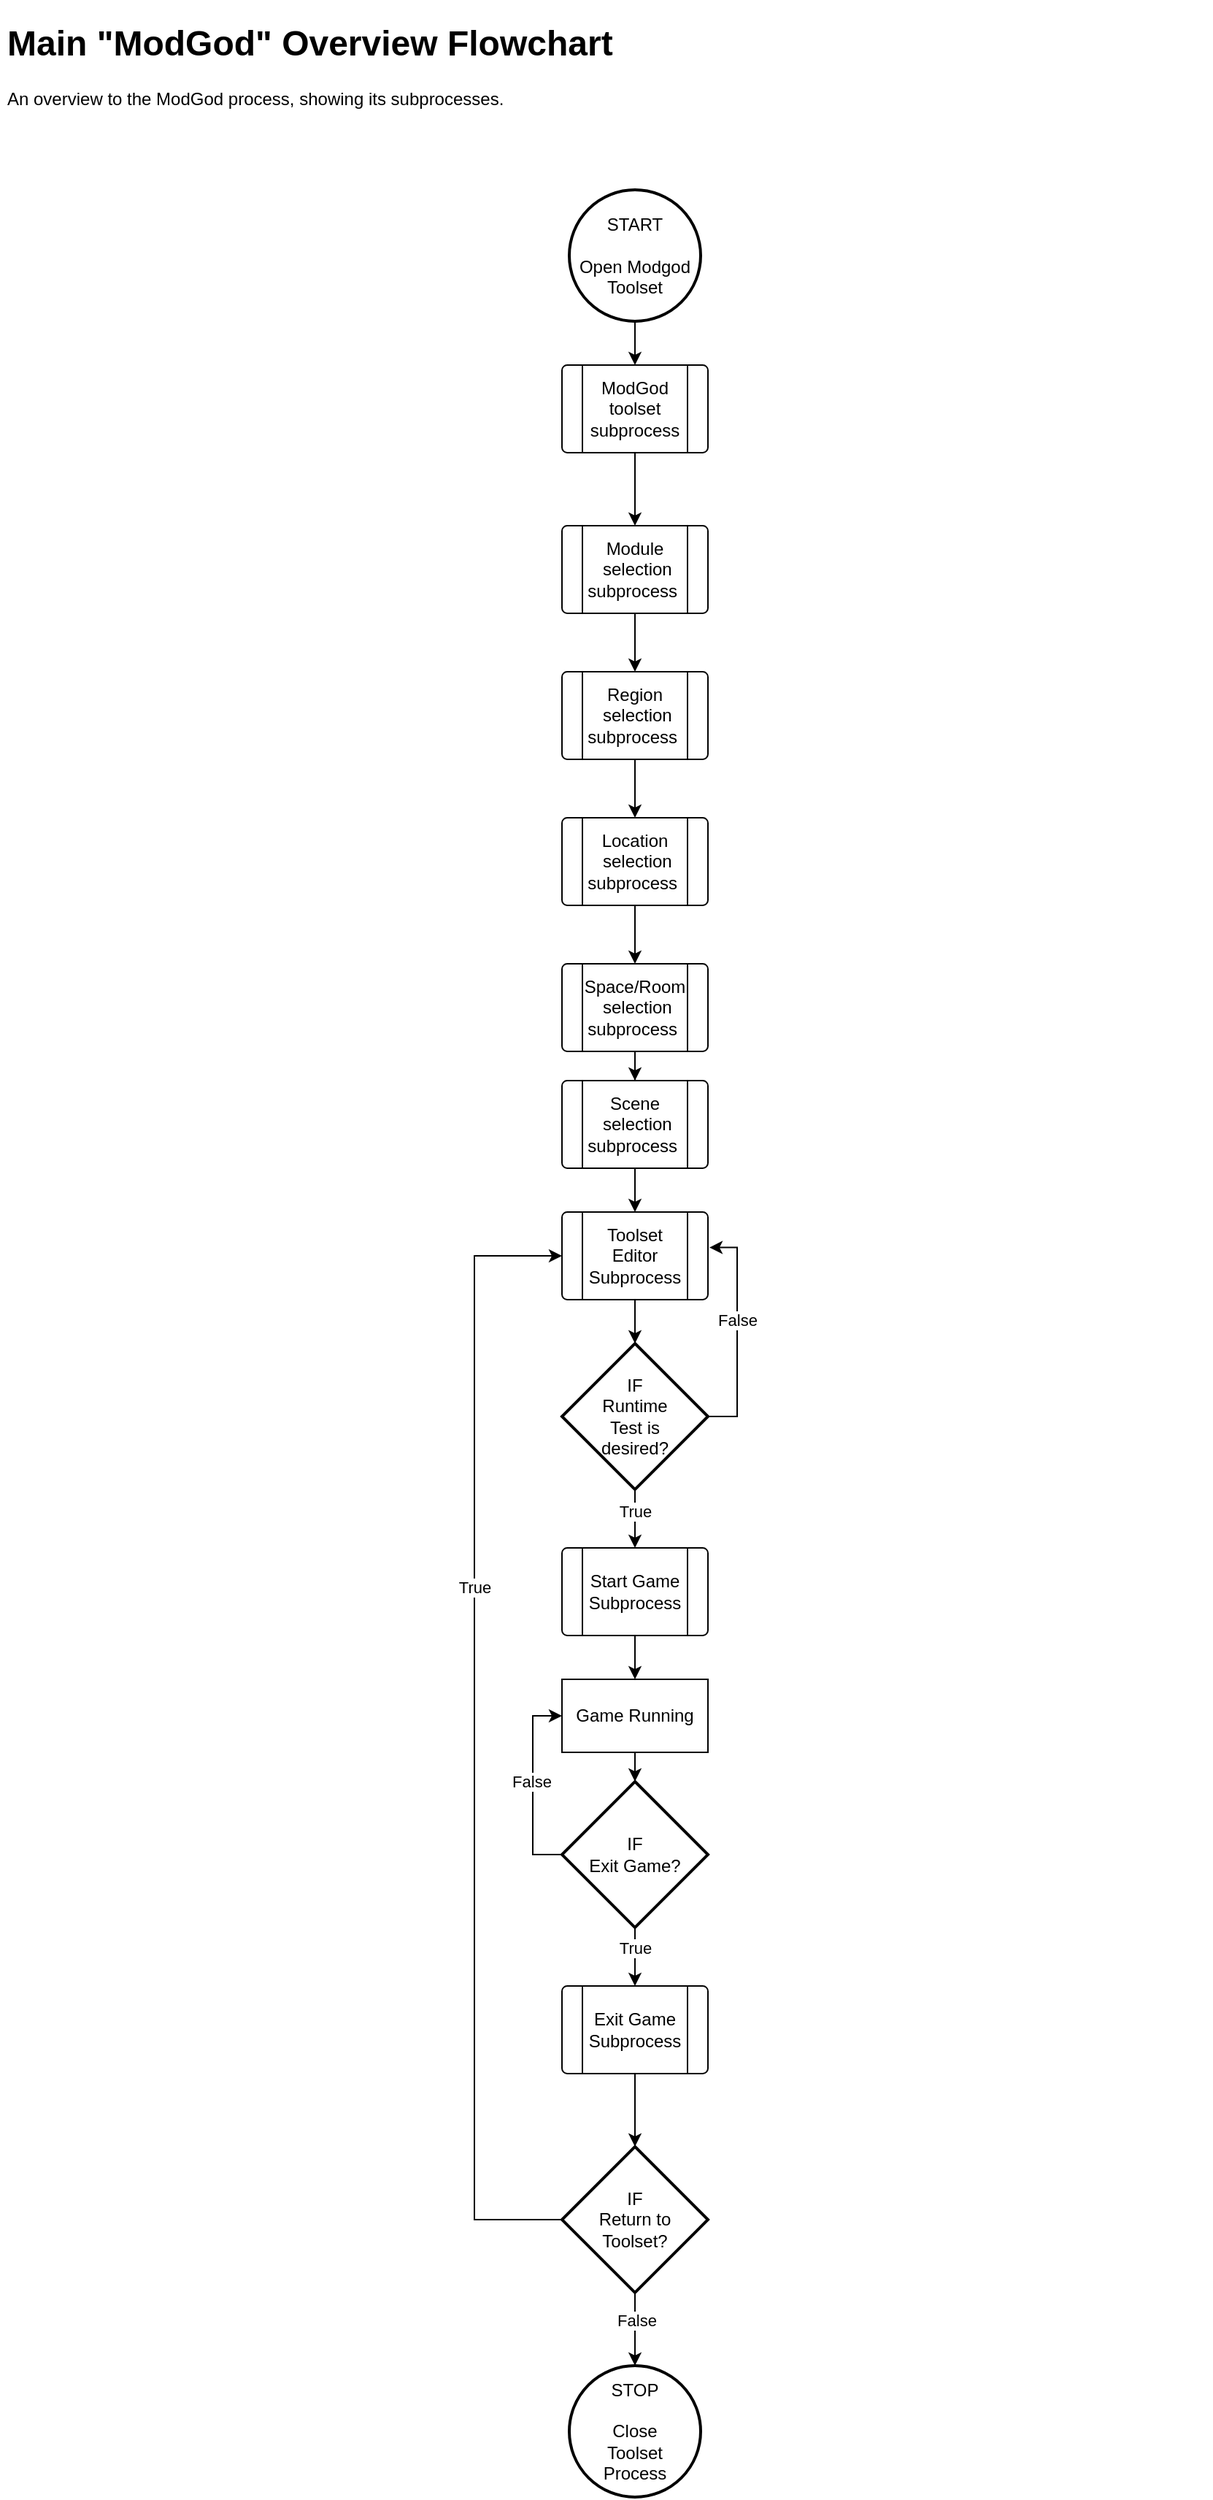 <mxfile version="20.6.2" type="device"><diagram id="zRx6mBnDStIuMqTZuLI2" name="Page-1"><mxGraphModel dx="1648" dy="820" grid="1" gridSize="10" guides="1" tooltips="1" connect="1" arrows="1" fold="1" page="1" pageScale="1" pageWidth="850" pageHeight="1100" math="0" shadow="0"><root><mxCell id="0"/><mxCell id="1" parent="0"/><mxCell id="IPpl7k7P6EEZoNNVX-f9-40" style="edgeStyle=orthogonalEdgeStyle;rounded=0;orthogonalLoop=1;jettySize=auto;html=1;entryX=0.5;entryY=0;entryDx=0;entryDy=0;" parent="1" source="IPpl7k7P6EEZoNNVX-f9-1" target="IPpl7k7P6EEZoNNVX-f9-3" edge="1"><mxGeometry relative="1" as="geometry"/></mxCell><mxCell id="IPpl7k7P6EEZoNNVX-f9-1" value="START&lt;br&gt;&lt;br&gt;Open Modgod&lt;br&gt;Toolset" style="strokeWidth=2;html=1;shape=mxgraph.flowchart.start_2;whiteSpace=wrap;" parent="1" vertex="1"><mxGeometry x="400" y="130" width="90" height="90" as="geometry"/></mxCell><mxCell id="IPpl7k7P6EEZoNNVX-f9-41" style="edgeStyle=orthogonalEdgeStyle;rounded=0;orthogonalLoop=1;jettySize=auto;html=1;entryX=0.5;entryY=0;entryDx=0;entryDy=0;" parent="1" source="IPpl7k7P6EEZoNNVX-f9-3" target="IPpl7k7P6EEZoNNVX-f9-37" edge="1"><mxGeometry relative="1" as="geometry"/></mxCell><mxCell id="IPpl7k7P6EEZoNNVX-f9-3" value="ModGod toolset subprocess" style="verticalLabelPosition=middle;verticalAlign=middle;html=1;shape=process;whiteSpace=wrap;rounded=1;size=0.14;arcSize=6;labelPosition=center;align=center;" parent="1" vertex="1"><mxGeometry x="395" y="250" width="100" height="60" as="geometry"/></mxCell><mxCell id="Nx1hkX323rdk_XEKobkm-50" style="edgeStyle=orthogonalEdgeStyle;rounded=0;orthogonalLoop=1;jettySize=auto;html=1;exitX=0.5;exitY=1;exitDx=0;exitDy=0;entryX=0.5;entryY=0;entryDx=0;entryDy=0;" parent="1" source="IPpl7k7P6EEZoNNVX-f9-37" target="Nx1hkX323rdk_XEKobkm-49" edge="1"><mxGeometry relative="1" as="geometry"/></mxCell><mxCell id="IPpl7k7P6EEZoNNVX-f9-37" value="Module&lt;br&gt;&amp;nbsp;selection subprocess&amp;nbsp;" style="verticalLabelPosition=middle;verticalAlign=middle;html=1;shape=process;whiteSpace=wrap;rounded=1;size=0.14;arcSize=6;labelPosition=center;align=center;" parent="1" vertex="1"><mxGeometry x="395" y="360" width="100" height="60" as="geometry"/></mxCell><mxCell id="cRr7KaG37jPe4uS1U7Yd-27" style="edgeStyle=orthogonalEdgeStyle;rounded=0;orthogonalLoop=1;jettySize=auto;html=1;exitX=0.5;exitY=1;exitDx=0;exitDy=0;" parent="1" source="Nx1hkX323rdk_XEKobkm-48" target="Nx1hkX323rdk_XEKobkm-15" edge="1"><mxGeometry relative="1" as="geometry"><mxPoint x="445" y="850" as="targetPoint"/><mxPoint x="445" y="790" as="sourcePoint"/></mxGeometry></mxCell><mxCell id="cRr7KaG37jPe4uS1U7Yd-46" style="edgeStyle=orthogonalEdgeStyle;rounded=0;orthogonalLoop=1;jettySize=auto;html=1;exitX=0.5;exitY=1;exitDx=0;exitDy=0;exitPerimeter=0;entryX=0.5;entryY=0;entryDx=0;entryDy=0;" parent="1" source="cRr7KaG37jPe4uS1U7Yd-45" target="cRr7KaG37jPe4uS1U7Yd-47" edge="1"><mxGeometry relative="1" as="geometry"><mxPoint x="445" y="1090" as="targetPoint"/></mxGeometry></mxCell><mxCell id="cRr7KaG37jPe4uS1U7Yd-50" value="True" style="edgeLabel;html=1;align=center;verticalAlign=middle;resizable=0;points=[];" parent="cRr7KaG37jPe4uS1U7Yd-46" vertex="1" connectable="0"><mxGeometry x="-0.24" relative="1" as="geometry"><mxPoint as="offset"/></mxGeometry></mxCell><mxCell id="Nx1hkX323rdk_XEKobkm-60" style="edgeStyle=orthogonalEdgeStyle;rounded=0;orthogonalLoop=1;jettySize=auto;html=1;exitX=1;exitY=0.5;exitDx=0;exitDy=0;exitPerimeter=0;entryX=1.01;entryY=0.405;entryDx=0;entryDy=0;entryPerimeter=0;" parent="1" source="cRr7KaG37jPe4uS1U7Yd-45" target="Nx1hkX323rdk_XEKobkm-15" edge="1"><mxGeometry relative="1" as="geometry"/></mxCell><mxCell id="Nx1hkX323rdk_XEKobkm-61" value="False" style="edgeLabel;html=1;align=center;verticalAlign=middle;resizable=0;points=[];" parent="Nx1hkX323rdk_XEKobkm-60" vertex="1" connectable="0"><mxGeometry x="0.115" relative="1" as="geometry"><mxPoint as="offset"/></mxGeometry></mxCell><mxCell id="cRr7KaG37jPe4uS1U7Yd-45" value="IF&lt;br&gt;Runtime&lt;br&gt;Test is&lt;br&gt;desired?" style="strokeWidth=2;html=1;shape=mxgraph.flowchart.decision;whiteSpace=wrap;" parent="1" vertex="1"><mxGeometry x="395" y="920" width="100" height="100" as="geometry"/></mxCell><mxCell id="Nx1hkX323rdk_XEKobkm-22" style="edgeStyle=orthogonalEdgeStyle;rounded=0;orthogonalLoop=1;jettySize=auto;html=1;exitX=0.5;exitY=1;exitDx=0;exitDy=0;" parent="1" source="cRr7KaG37jPe4uS1U7Yd-47" target="Nx1hkX323rdk_XEKobkm-21" edge="1"><mxGeometry relative="1" as="geometry"/></mxCell><mxCell id="cRr7KaG37jPe4uS1U7Yd-47" value="Start Game&lt;br&gt;Subprocess" style="verticalLabelPosition=middle;verticalAlign=middle;html=1;shape=process;whiteSpace=wrap;rounded=1;size=0.14;arcSize=6;labelPosition=center;align=center;" parent="1" vertex="1"><mxGeometry x="395" y="1060" width="100" height="60" as="geometry"/></mxCell><mxCell id="Nx1hkX323rdk_XEKobkm-33" style="edgeStyle=orthogonalEdgeStyle;rounded=0;orthogonalLoop=1;jettySize=auto;html=1;exitX=0.5;exitY=1;exitDx=0;exitDy=0;entryX=0.5;entryY=0;entryDx=0;entryDy=0;entryPerimeter=0;" parent="1" source="cRr7KaG37jPe4uS1U7Yd-54" target="Nx1hkX323rdk_XEKobkm-32" edge="1"><mxGeometry relative="1" as="geometry"/></mxCell><mxCell id="cRr7KaG37jPe4uS1U7Yd-54" value="Exit Game&lt;br&gt;Subprocess" style="verticalLabelPosition=middle;verticalAlign=middle;html=1;shape=process;whiteSpace=wrap;rounded=1;size=0.14;arcSize=6;labelPosition=center;align=center;" parent="1" vertex="1"><mxGeometry x="395" y="1360" width="100" height="60" as="geometry"/></mxCell><mxCell id="Nx1hkX323rdk_XEKobkm-16" style="edgeStyle=orthogonalEdgeStyle;rounded=0;orthogonalLoop=1;jettySize=auto;html=1;exitX=0.5;exitY=1;exitDx=0;exitDy=0;entryX=0.5;entryY=0;entryDx=0;entryDy=0;entryPerimeter=0;" parent="1" source="Nx1hkX323rdk_XEKobkm-15" target="cRr7KaG37jPe4uS1U7Yd-45" edge="1"><mxGeometry relative="1" as="geometry"/></mxCell><mxCell id="Nx1hkX323rdk_XEKobkm-15" value="Toolset&lt;br&gt;Editor&lt;br&gt;Subprocess" style="verticalLabelPosition=middle;verticalAlign=middle;html=1;shape=process;whiteSpace=wrap;rounded=1;size=0.14;arcSize=6;labelPosition=center;align=center;" parent="1" vertex="1"><mxGeometry x="395" y="830" width="100" height="60" as="geometry"/></mxCell><mxCell id="Nx1hkX323rdk_XEKobkm-24" style="edgeStyle=orthogonalEdgeStyle;rounded=0;orthogonalLoop=1;jettySize=auto;html=1;exitX=0.5;exitY=1;exitDx=0;exitDy=0;entryX=0.5;entryY=0;entryDx=0;entryDy=0;entryPerimeter=0;" parent="1" source="Nx1hkX323rdk_XEKobkm-21" target="Nx1hkX323rdk_XEKobkm-23" edge="1"><mxGeometry relative="1" as="geometry"/></mxCell><mxCell id="Nx1hkX323rdk_XEKobkm-21" value="Game Running" style="rounded=0;whiteSpace=wrap;html=1;" parent="1" vertex="1"><mxGeometry x="395" y="1150" width="100" height="50" as="geometry"/></mxCell><mxCell id="Nx1hkX323rdk_XEKobkm-25" style="edgeStyle=orthogonalEdgeStyle;rounded=0;orthogonalLoop=1;jettySize=auto;html=1;exitX=0.5;exitY=1;exitDx=0;exitDy=0;exitPerimeter=0;entryX=0.5;entryY=0;entryDx=0;entryDy=0;" parent="1" source="Nx1hkX323rdk_XEKobkm-23" target="cRr7KaG37jPe4uS1U7Yd-54" edge="1"><mxGeometry relative="1" as="geometry"/></mxCell><mxCell id="Nx1hkX323rdk_XEKobkm-26" value="True" style="edgeLabel;html=1;align=center;verticalAlign=middle;resizable=0;points=[];" parent="Nx1hkX323rdk_XEKobkm-25" vertex="1" connectable="0"><mxGeometry x="-0.289" relative="1" as="geometry"><mxPoint as="offset"/></mxGeometry></mxCell><mxCell id="Nx1hkX323rdk_XEKobkm-29" style="edgeStyle=orthogonalEdgeStyle;rounded=0;orthogonalLoop=1;jettySize=auto;html=1;exitX=0;exitY=0.5;exitDx=0;exitDy=0;exitPerimeter=0;entryX=0;entryY=0.5;entryDx=0;entryDy=0;" parent="1" source="Nx1hkX323rdk_XEKobkm-23" target="Nx1hkX323rdk_XEKobkm-21" edge="1"><mxGeometry relative="1" as="geometry"/></mxCell><mxCell id="Nx1hkX323rdk_XEKobkm-30" value="False" style="edgeLabel;html=1;align=center;verticalAlign=middle;resizable=0;points=[];" parent="Nx1hkX323rdk_XEKobkm-29" vertex="1" connectable="0"><mxGeometry x="0.036" y="1" relative="1" as="geometry"><mxPoint as="offset"/></mxGeometry></mxCell><mxCell id="Nx1hkX323rdk_XEKobkm-23" value="IF&lt;br&gt;Exit Game?" style="strokeWidth=2;html=1;shape=mxgraph.flowchart.decision;whiteSpace=wrap;" parent="1" vertex="1"><mxGeometry x="395" y="1220" width="100" height="100" as="geometry"/></mxCell><mxCell id="Nx1hkX323rdk_XEKobkm-35" style="edgeStyle=orthogonalEdgeStyle;rounded=0;orthogonalLoop=1;jettySize=auto;html=1;entryX=0;entryY=0.5;entryDx=0;entryDy=0;" parent="1" source="Nx1hkX323rdk_XEKobkm-32" target="Nx1hkX323rdk_XEKobkm-15" edge="1"><mxGeometry relative="1" as="geometry"><mxPoint x="345" y="1520.0" as="targetPoint"/><Array as="points"><mxPoint x="335" y="1520"/><mxPoint x="335" y="860"/></Array></mxGeometry></mxCell><mxCell id="Nx1hkX323rdk_XEKobkm-39" value="True" style="edgeLabel;html=1;align=center;verticalAlign=middle;resizable=0;points=[];" parent="Nx1hkX323rdk_XEKobkm-35" vertex="1" connectable="0"><mxGeometry x="0.266" relative="1" as="geometry"><mxPoint as="offset"/></mxGeometry></mxCell><mxCell id="Nx1hkX323rdk_XEKobkm-40" style="edgeStyle=orthogonalEdgeStyle;rounded=0;orthogonalLoop=1;jettySize=auto;html=1;exitX=0.5;exitY=1;exitDx=0;exitDy=0;exitPerimeter=0;entryX=0.5;entryY=0;entryDx=0;entryDy=0;entryPerimeter=0;" parent="1" source="Nx1hkX323rdk_XEKobkm-32" target="Nx1hkX323rdk_XEKobkm-43" edge="1"><mxGeometry relative="1" as="geometry"><mxPoint x="445.069" y="1650" as="targetPoint"/><Array as="points"/></mxGeometry></mxCell><mxCell id="Nx1hkX323rdk_XEKobkm-41" value="False" style="edgeLabel;html=1;align=center;verticalAlign=middle;resizable=0;points=[];" parent="Nx1hkX323rdk_XEKobkm-40" vertex="1" connectable="0"><mxGeometry x="-0.261" y="1" relative="1" as="geometry"><mxPoint as="offset"/></mxGeometry></mxCell><mxCell id="Nx1hkX323rdk_XEKobkm-32" value="IF&lt;br&gt;Return to&lt;br&gt;Toolset?" style="strokeWidth=2;html=1;shape=mxgraph.flowchart.decision;whiteSpace=wrap;" parent="1" vertex="1"><mxGeometry x="395" y="1470" width="100" height="100" as="geometry"/></mxCell><mxCell id="Nx1hkX323rdk_XEKobkm-43" value="STOP&lt;br&gt;&lt;br&gt;Close&lt;br&gt;Toolset&lt;br&gt;Process" style="strokeWidth=2;html=1;shape=mxgraph.flowchart.start_2;whiteSpace=wrap;" parent="1" vertex="1"><mxGeometry x="400" y="1620" width="90" height="90" as="geometry"/></mxCell><mxCell id="Nx1hkX323rdk_XEKobkm-48" value="Scene&lt;br&gt;&amp;nbsp;selection subprocess&amp;nbsp;" style="verticalLabelPosition=middle;verticalAlign=middle;html=1;shape=process;whiteSpace=wrap;rounded=1;size=0.14;arcSize=6;labelPosition=center;align=center;" parent="1" vertex="1"><mxGeometry x="395" y="740" width="100" height="60" as="geometry"/></mxCell><mxCell id="Nx1hkX323rdk_XEKobkm-54" style="edgeStyle=orthogonalEdgeStyle;rounded=0;orthogonalLoop=1;jettySize=auto;html=1;exitX=0.5;exitY=1;exitDx=0;exitDy=0;entryX=0.5;entryY=0;entryDx=0;entryDy=0;" parent="1" source="Nx1hkX323rdk_XEKobkm-49" target="Nx1hkX323rdk_XEKobkm-52" edge="1"><mxGeometry relative="1" as="geometry"/></mxCell><mxCell id="Nx1hkX323rdk_XEKobkm-49" value="Region&lt;br&gt;&amp;nbsp;selection subprocess&amp;nbsp;" style="verticalLabelPosition=middle;verticalAlign=middle;html=1;shape=process;whiteSpace=wrap;rounded=1;size=0.14;arcSize=6;labelPosition=center;align=center;" parent="1" vertex="1"><mxGeometry x="395" y="460" width="100" height="60" as="geometry"/></mxCell><mxCell id="Nx1hkX323rdk_XEKobkm-56" style="edgeStyle=orthogonalEdgeStyle;rounded=0;orthogonalLoop=1;jettySize=auto;html=1;exitX=0.5;exitY=1;exitDx=0;exitDy=0;" parent="1" source="Nx1hkX323rdk_XEKobkm-52" target="Nx1hkX323rdk_XEKobkm-55" edge="1"><mxGeometry relative="1" as="geometry"/></mxCell><mxCell id="Nx1hkX323rdk_XEKobkm-52" value="Location&lt;br&gt;&amp;nbsp;selection subprocess&amp;nbsp;" style="verticalLabelPosition=middle;verticalAlign=middle;html=1;shape=process;whiteSpace=wrap;rounded=1;size=0.14;arcSize=6;labelPosition=center;align=center;" parent="1" vertex="1"><mxGeometry x="395" y="560" width="100" height="60" as="geometry"/></mxCell><mxCell id="Nx1hkX323rdk_XEKobkm-57" style="edgeStyle=orthogonalEdgeStyle;rounded=0;orthogonalLoop=1;jettySize=auto;html=1;exitX=0.5;exitY=1;exitDx=0;exitDy=0;" parent="1" source="Nx1hkX323rdk_XEKobkm-55" target="Nx1hkX323rdk_XEKobkm-48" edge="1"><mxGeometry relative="1" as="geometry"/></mxCell><mxCell id="Nx1hkX323rdk_XEKobkm-55" value="Space/Room&lt;br&gt;&amp;nbsp;selection subprocess&amp;nbsp;" style="verticalLabelPosition=middle;verticalAlign=middle;html=1;shape=process;whiteSpace=wrap;rounded=1;size=0.14;arcSize=6;labelPosition=center;align=center;" parent="1" vertex="1"><mxGeometry x="395" y="660" width="100" height="60" as="geometry"/></mxCell><mxCell id="ybdZxB9pciCsmO1aB6W9-1" value="&lt;h1&gt;Main &quot;ModGod&quot; Overview Flowchart&lt;/h1&gt;&lt;p&gt;An overview to the ModGod process, showing its subprocesses.&lt;/p&gt;" style="text;html=1;strokeColor=none;fillColor=none;spacing=5;spacingTop=-20;whiteSpace=wrap;overflow=hidden;rounded=0;" vertex="1" parent="1"><mxGeometry x="10" y="10" width="830" height="120" as="geometry"/></mxCell></root></mxGraphModel></diagram></mxfile>